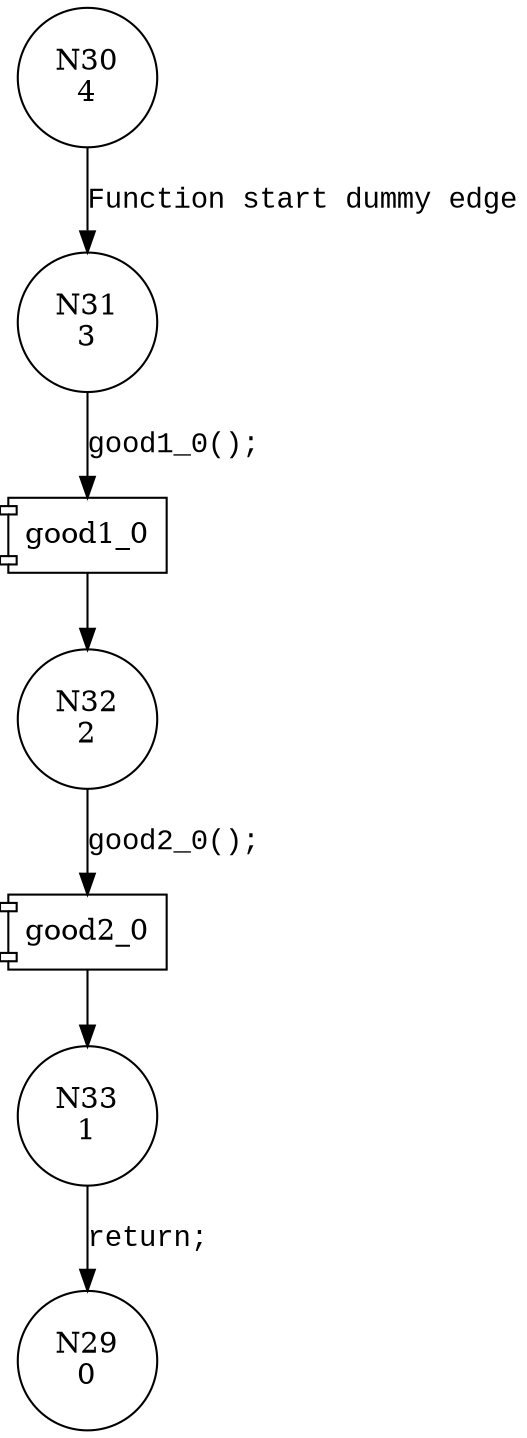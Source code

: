 digraph CWE126_Buffer_Overread__CWE170_char_memcpy_14_good {
31 [shape="circle" label="N31\n3"]
32 [shape="circle" label="N32\n2"]
33 [shape="circle" label="N33\n1"]
30 [shape="circle" label="N30\n4"]
29 [shape="circle" label="N29\n0"]
100020 [shape="component" label="good1_0"]
31 -> 100020 [label="good1_0();" fontname="Courier New"]
100020 -> 32 [label="" fontname="Courier New"]
100021 [shape="component" label="good2_0"]
32 -> 100021 [label="good2_0();" fontname="Courier New"]
100021 -> 33 [label="" fontname="Courier New"]
30 -> 31 [label="Function start dummy edge" fontname="Courier New"]
33 -> 29 [label="return;" fontname="Courier New"]
}